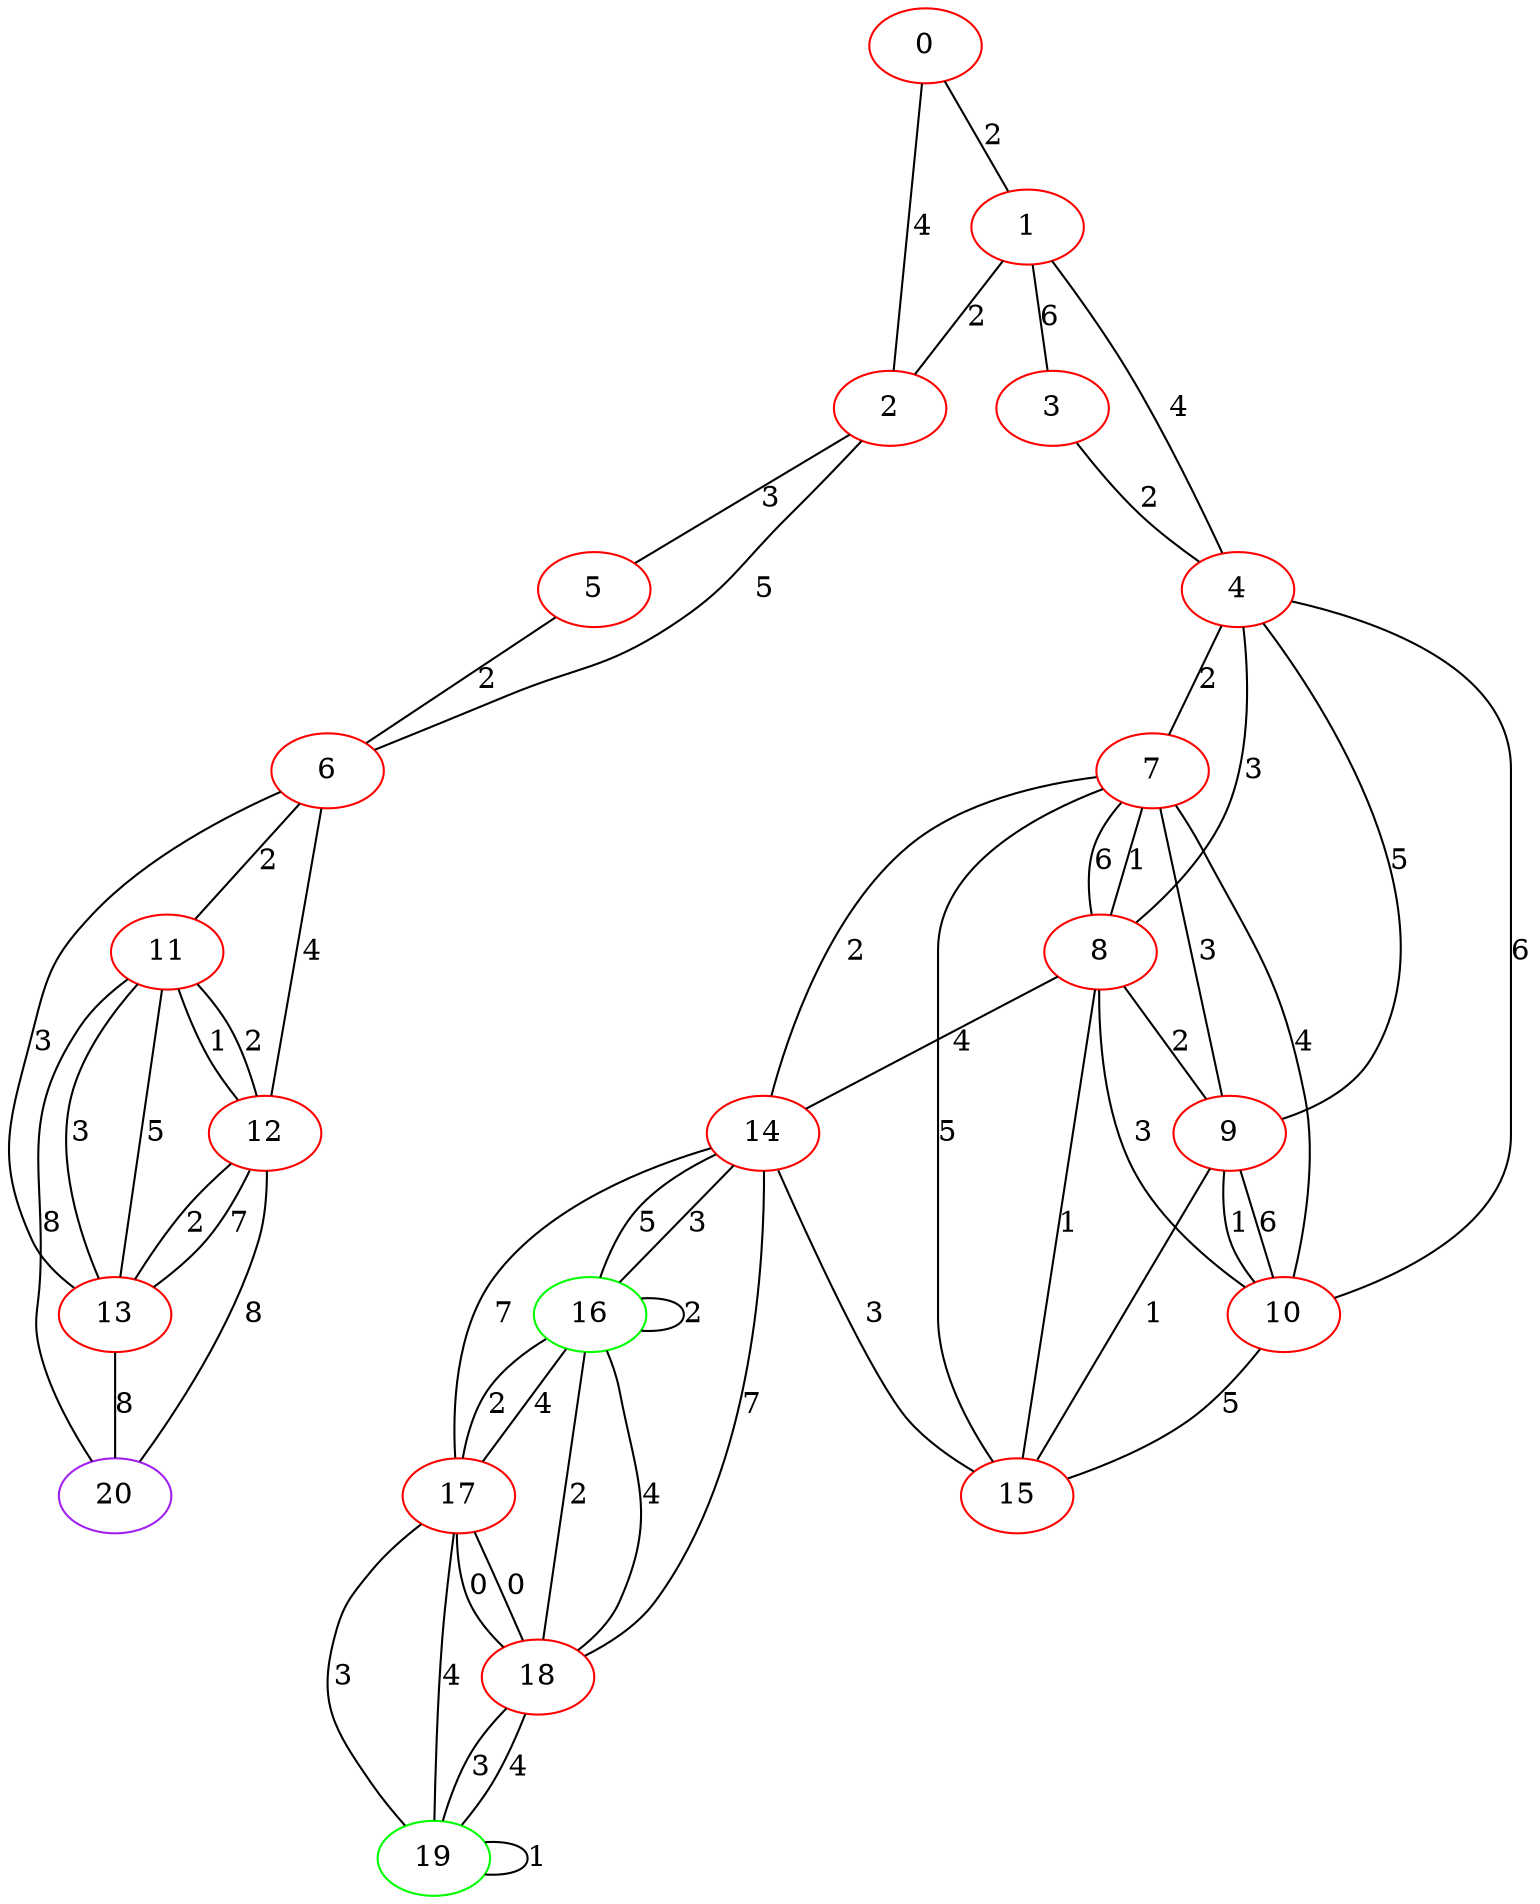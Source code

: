 graph "" {
0 [color=red, weight=1];
1 [color=red, weight=1];
2 [color=red, weight=1];
3 [color=red, weight=1];
4 [color=red, weight=1];
5 [color=red, weight=1];
6 [color=red, weight=1];
7 [color=red, weight=1];
8 [color=red, weight=1];
9 [color=red, weight=1];
10 [color=red, weight=1];
11 [color=red, weight=1];
12 [color=red, weight=1];
13 [color=red, weight=1];
14 [color=red, weight=1];
15 [color=red, weight=1];
16 [color=green, weight=2];
17 [color=red, weight=1];
18 [color=red, weight=1];
19 [color=green, weight=2];
20 [color=purple, weight=4];
0 -- 1  [key=0, label=2];
0 -- 2  [key=0, label=4];
1 -- 2  [key=0, label=2];
1 -- 3  [key=0, label=6];
1 -- 4  [key=0, label=4];
2 -- 5  [key=0, label=3];
2 -- 6  [key=0, label=5];
3 -- 4  [key=0, label=2];
4 -- 7  [key=0, label=2];
4 -- 8  [key=0, label=3];
4 -- 9  [key=0, label=5];
4 -- 10  [key=0, label=6];
5 -- 6  [key=0, label=2];
6 -- 11  [key=0, label=2];
6 -- 12  [key=0, label=4];
6 -- 13  [key=0, label=3];
7 -- 8  [key=0, label=1];
7 -- 8  [key=1, label=6];
7 -- 9  [key=0, label=3];
7 -- 10  [key=0, label=4];
7 -- 14  [key=0, label=2];
7 -- 15  [key=0, label=5];
8 -- 9  [key=0, label=2];
8 -- 10  [key=0, label=3];
8 -- 14  [key=0, label=4];
8 -- 15  [key=0, label=1];
9 -- 10  [key=0, label=1];
9 -- 10  [key=1, label=6];
9 -- 15  [key=0, label=1];
10 -- 15  [key=0, label=5];
11 -- 20  [key=0, label=8];
11 -- 12  [key=0, label=1];
11 -- 12  [key=1, label=2];
11 -- 13  [key=0, label=3];
11 -- 13  [key=1, label=5];
12 -- 20  [key=0, label=8];
12 -- 13  [key=0, label=2];
12 -- 13  [key=1, label=7];
13 -- 20  [key=0, label=8];
14 -- 15  [key=0, label=3];
14 -- 16  [key=0, label=3];
14 -- 16  [key=1, label=5];
14 -- 17  [key=0, label=7];
14 -- 18  [key=0, label=7];
16 -- 16  [key=0, label=2];
16 -- 17  [key=0, label=4];
16 -- 17  [key=1, label=2];
16 -- 18  [key=0, label=4];
16 -- 18  [key=1, label=2];
17 -- 18  [key=0, label=0];
17 -- 18  [key=1, label=0];
17 -- 19  [key=0, label=3];
17 -- 19  [key=1, label=4];
18 -- 19  [key=0, label=3];
18 -- 19  [key=1, label=4];
19 -- 19  [key=0, label=1];
}
